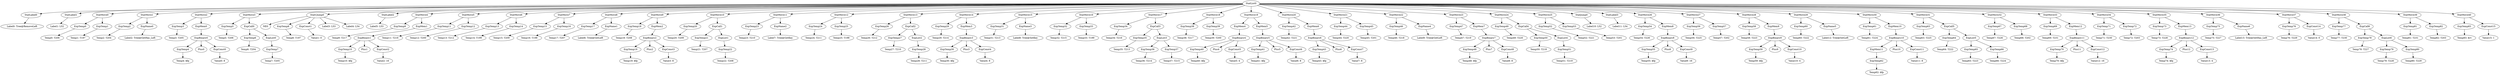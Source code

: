 digraph {
	ordering = out;
	ExpConst15 -> "Value15: 1";
	StatMove39 -> ExpTemp81;
	StatMove39 -> ExpTemp82;
	ExpTemp78 -> "Temp78: T227";
	StatMove38 -> ExpTemp77;
	StatMove38 -> ExpCall6;
	ExpTemp77 -> "Temp77: T230";
	ExpConst14 -> "Value14: 0";
	ExpName6 -> "Label13: Tree@SetHas_Left";
	ExpConst13 -> "Value13: 4";
	StatMove34 -> ExpTemp71;
	StatMove34 -> ExpTemp72;
	ExpTemp71 -> "Temp71: T230";
	ExpConst12 -> "Value12: 16";
	ExpTemp70 -> "Temp70: $fp";
	StatMove33 -> ExpTemp69;
	StatMove33 -> ExpMem12;
	ExpTemp69 -> "Temp69: T231";
	ExpTemp68 -> "Temp68: T202";
	StatMove32 -> ExpTemp67;
	StatMove32 -> ExpTemp68;
	ExpTemp66 -> "Temp66: T224";
	ExpList5 -> ExpTemp65;
	ExpList5 -> ExpTemp66;
	ExpCall5 -> ExpTemp64;
	ExpCall5 -> ExpList5;
	ExpTemp64 -> "Temp64: T222";
	ExpTemp63 -> "Temp63: T225";
	ExpBinary10 -> ExpMem11;
	ExpBinary10 -> Plus10;
	ExpBinary10 -> ExpConst11;
	ExpMem13 -> ExpBinary12;
	ExpTemp62 -> "Temp62: $fp";
	StatMove30 -> ExpTemp61;
	StatMove30 -> ExpMem10;
	ExpTemp61 -> "Temp61: T224";
	ExpBinary12 -> ExpTemp74;
	ExpBinary12 -> Plus12;
	ExpBinary12 -> ExpConst13;
	ExpName5 -> "Label12: Tree@SetLeft";
	ExpTemp57 -> "Temp57: T202";
	ExpTemp67 -> "Temp67: T226";
	ExpTemp56 -> "Temp56: T225";
	ExpMem8 -> ExpBinary8;
	ExpBinary8 -> ExpTemp55;
	ExpBinary8 -> Plus8;
	ExpBinary8 -> ExpConst9;
	StatMove40 -> ExpTemp83;
	StatMove40 -> ExpConst15;
	ExpTemp55 -> "Temp55: $fp";
	ExpTemp52 -> "Temp52: T221";
	StatMove35 -> ExpTemp73;
	StatMove35 -> ExpMem13;
	ExpTemp50 -> "Temp50: T218";
	ExpBinary9 -> ExpTemp59;
	ExpBinary9 -> Plus9;
	ExpBinary9 -> ExpConst10;
	ExpBinary7 -> ExpTemp48;
	ExpBinary7 -> Plus7;
	ExpBinary7 -> ExpConst8;
	ExpName4 -> "Label9: Tree@GetLeft";
	ExpTemp60 -> "Temp60: T222";
	ExpTemp46 -> "Temp46: T218";
	StatMove21 -> ExpTemp44;
	StatMove21 -> ExpTemp45;
	StatJump0 -> "Label10: L52";
	ExpTemp44 -> "Temp44: T220";
	ExpTemp72 -> "Temp72: T203";
	ExpMem6 -> ExpBinary6;
	StatMove24 -> ExpTemp49;
	StatMove24 -> ExpCall4;
	ExpBinary6 -> ExpTemp43;
	ExpBinary6 -> Plus6;
	ExpBinary6 -> ExpConst7;
	StatMove20 -> ExpTemp42;
	StatMove20 -> ExpMem6;
	StatMove25 -> ExpTemp52;
	StatMove25 -> ExpTemp53;
	ExpTemp42 -> "Temp42: T221";
	ExpMem5 -> ExpBinary5;
	ExpConst6 -> "Value6: 8";
	ExpTemp54 -> "Temp54: T226";
	StatMove2 -> ExpTemp3;
	StatMove2 -> ExpMem0;
	ExpName1 -> "Label6: Tree@GetLeft";
	ExpTemp59 -> "Temp59: $fp";
	StatMove8 -> ExpTemp17;
	StatMove8 -> ExpName1;
	StatMove0 -> ExpTemp0;
	StatMove0 -> ExpTemp1;
	ExpTemp32 -> "Temp32: T215";
	StatMove22 -> ExpTemp46;
	StatMove22 -> ExpName4;
	StatMove6 -> ExpTemp13;
	StatMove6 -> ExpTemp14;
	ExpTemp79 -> "Temp79: T228";
	ExpTemp73 -> "Temp73: T228";
	ExpTemp6 -> "Temp6: T204";
	ExpTemp16 -> "Temp16: T198";
	ExpTemp13 -> "Temp13: T212";
	StatMove26 -> ExpTemp54;
	StatMove26 -> ExpMem8;
	ExpTemp48 -> "Temp48: $fp";
	StatMove9 -> ExpTemp18;
	StatMove9 -> ExpMem2;
	ExpMem1 -> ExpBinary1;
	ExpTemp34 -> "Temp34: T216";
	ExpConst2 -> "Value2: 16";
	StatMove31 -> ExpTemp63;
	StatMove31 -> ExpCall5;
	ExpConst10 -> "Value10: 4";
	ExpBinary1 -> ExpTemp10;
	ExpBinary1 -> Plus1;
	ExpBinary1 -> ExpConst2;
	ExpCall3 -> ExpTemp35;
	ExpCall3 -> ExpList3;
	ExpCall4 -> ExpTemp50;
	ExpCall4 -> ExpList4;
	ExpTemp9 -> "Temp9: T217";
	ExpList6 -> ExpTemp79;
	ExpList6 -> ExpTemp80;
	ExpTemp45 -> "Temp45: T201";
	ExpConst1 -> "Value1: 0";
	ExpTemp3 -> "Temp3: T205";
	ExpCall6 -> ExpTemp78;
	ExpCall6 -> ExpList6;
	ExpMem10 -> ExpBinary10;
	ExpTemp10 -> "Temp10: $fp";
	ExpTemp51 -> "Temp51: T219";
	ExpTemp2 -> "Temp2: T204";
	ExpTemp19 -> "Temp19: $fp";
	StatLabel0 -> "Label0: Tree@RemoveLeft";
	ExpBinary2 -> ExpTemp19;
	ExpBinary2 -> Plus2;
	ExpBinary2 -> ExpConst3;
	ExpConst11 -> "Value11: 8";
	StatList0 -> StatLabel0;
	StatList0 -> StatLabel1;
	StatList0 -> StatMove0;
	StatList0 -> StatMove1;
	StatList0 -> StatMove2;
	StatList0 -> StatMove3;
	StatList0 -> StatCJump0;
	StatList0 -> StatLabel2;
	StatList0 -> StatMove4;
	StatList0 -> StatMove5;
	StatList0 -> StatMove6;
	StatList0 -> StatMove7;
	StatList0 -> StatMove8;
	StatList0 -> StatMove9;
	StatList0 -> StatMove10;
	StatList0 -> StatMove11;
	StatList0 -> StatMove12;
	StatList0 -> StatMove13;
	StatList0 -> StatMove14;
	StatList0 -> StatMove15;
	StatList0 -> StatMove16;
	StatList0 -> StatMove17;
	StatList0 -> StatMove18;
	StatList0 -> StatMove19;
	StatList0 -> StatMove20;
	StatList0 -> StatMove21;
	StatList0 -> StatMove22;
	StatList0 -> StatMove23;
	StatList0 -> StatMove24;
	StatList0 -> StatMove25;
	StatList0 -> StatJump0;
	StatList0 -> StatLabel3;
	StatList0 -> StatMove26;
	StatList0 -> StatMove27;
	StatList0 -> StatMove28;
	StatList0 -> StatMove29;
	StatList0 -> StatMove30;
	StatList0 -> StatMove31;
	StatList0 -> StatMove32;
	StatList0 -> StatMove33;
	StatList0 -> StatMove34;
	StatList0 -> StatMove35;
	StatList0 -> StatMove36;
	StatList0 -> StatMove37;
	StatList0 -> StatMove38;
	StatList0 -> StatMove39;
	StatList0 -> StatMove40;
	ExpTemp0 -> "Temp0: T206";
	ExpTemp7 -> "Temp7: T205";
	ExpTemp4 -> "Temp4: $fp";
	ExpTemp83 -> "Temp83: $rv";
	ExpTemp53 -> "Temp53: T201";
	ExpTemp21 -> "Temp21: T207";
	StatLabel1 -> "Label1: L52";
	ExpCall0 -> ExpTemp6;
	ExpCall0 -> ExpList0;
	StatMove14 -> ExpTemp29;
	StatMove14 -> ExpMem3;
	ExpTemp74 -> "Temp74: $fp";
	StatMove23 -> ExpTemp47;
	StatMove23 -> ExpMem7;
	ExpTemp12 -> "Temp12: T200";
	ExpBinary0 -> ExpTemp4;
	ExpBinary0 -> Plus0;
	ExpBinary0 -> ExpConst0;
	ExpMem9 -> ExpBinary9;
	ExpTemp17 -> "Temp17: T207";
	ExpTemp23 -> "Temp23: T210";
	ExpTemp18 -> "Temp18: T208";
	ExpTemp8 -> "Temp8: T197";
	ExpConst7 -> "Value7: 8";
	ExpTemp31 -> "Temp31: T213";
	ExpConst0 -> "Value0: 8";
	ExpMem2 -> ExpBinary2;
	ExpTemp33 -> "Temp33: T199";
	StatMove7 -> ExpTemp15;
	StatMove7 -> ExpTemp16;
	StatMove27 -> ExpTemp56;
	StatMove27 -> ExpTemp57;
	ExpConst9 -> "Value9: 16";
	StatMove5 -> ExpTemp11;
	StatMove5 -> ExpTemp12;
	StatLabel2 -> "Label5: L53";
	StatMove4 -> ExpTemp9;
	StatMove4 -> ExpMem1;
	ExpMem0 -> ExpBinary0;
	ExpTemp75 -> "Temp75: T227";
	StatMove12 -> ExpTemp24;
	StatMove12 -> ExpTemp25;
	ExpTemp14 -> "Temp14: T199";
	ExpTemp82 -> "Temp82: T203";
	ExpTemp15 -> "Temp15: T209";
	StatMove19 -> ExpMem4;
	StatMove19 -> ExpMem5;
	ExpTemp28 -> "Temp28: T211";
	ExpTemp5 -> "Temp5: T206";
	ExpTemp11 -> "Temp11: T216";
	StatLabel3 -> "Label11: L54";
	ExpMem7 -> ExpBinary7;
	ExpBinary3 -> ExpTemp30;
	ExpBinary3 -> Plus3;
	ExpBinary3 -> ExpConst4;
	StatMove15 -> ExpTemp31;
	StatMove15 -> ExpName3;
	StatMove3 -> ExpTemp5;
	StatMove3 -> ExpCall0;
	ExpTemp76 -> "Temp76: T229";
	ExpList0 -> ExpTemp7;
	ExpTemp81 -> "Temp81: T231";
	StatCJump0 -> NE0;
	StatCJump0 -> ExpTemp8;
	StatCJump0 -> ExpConst1;
	StatCJump0 -> "Label3: L53";
	StatCJump0 -> "Label4: L54";
	StatMove1 -> ExpTemp2;
	StatMove1 -> ExpName0;
	ExpConst3 -> "Value3: 8";
	ExpTemp30 -> "Temp30: $fp";
	ExpConst8 -> "Value8: 8";
	ExpName0 -> "Label2: Tree@GetHas_Left";
	ExpTemp20 -> "Temp20: T209";
	StatMove10 -> ExpTemp20;
	StatMove10 -> ExpCall1;
	ExpTemp47 -> "Temp47: T219";
	ExpCall2 -> ExpTemp27;
	ExpCall2 -> ExpList2;
	ExpCall1 -> ExpTemp21;
	ExpCall1 -> ExpList1;
	ExpMem11 -> ExpTemp62;
	StatMove11 -> ExpTemp23;
	StatMove11 -> ExpName2;
	ExpTemp58 -> "Temp58: T223";
	ExpName2 -> "Label7: Tree@GetKey";
	ExpTemp24 -> "Temp24: T211";
	ExpTemp25 -> "Temp25: T198";
	StatMove13 -> ExpTemp26;
	StatMove13 -> ExpCall2;
	ExpList4 -> ExpTemp51;
	ExpTemp27 -> "Temp27: T210";
	ExpTemp22 -> "Temp22: T208";
	ExpList2 -> ExpTemp28;
	ExpTemp29 -> "Temp29: T214";
	ExpConst4 -> "Value4: 8";
	ExpMem3 -> ExpBinary3;
	ExpTemp37 -> "Temp37: T215";
	StatMove28 -> ExpTemp58;
	StatMove28 -> ExpMem9;
	ExpName3 -> "Label8: Tree@SetKey";
	ExpMem12 -> ExpBinary11;
	ExpTemp49 -> "Temp49: T220";
	StatMove16 -> ExpTemp32;
	StatMove16 -> ExpTemp33;
	StatMove17 -> ExpTemp34;
	StatMove17 -> ExpCall3;
	ExpTemp65 -> "Temp65: T223";
	StatMove29 -> ExpTemp60;
	StatMove29 -> ExpName5;
	ExpList1 -> ExpTemp22;
	ExpBinary4 -> ExpTemp40;
	ExpBinary4 -> Plus4;
	ExpBinary4 -> ExpConst5;
	ExpTemp1 -> "Temp1: T197";
	ExpTemp35 -> "Temp35: T213";
	ExpTemp36 -> "Temp36: T214";
	StatMove36 -> ExpTemp75;
	StatMove36 -> ExpName6;
	ExpTemp40 -> "Temp40: $fp";
	ExpList3 -> ExpTemp36;
	ExpList3 -> ExpTemp37;
	ExpTemp38 -> "Temp38: T217";
	StatMove37 -> ExpTemp76;
	StatMove37 -> ExpConst14;
	StatMove18 -> ExpTemp38;
	StatMove18 -> ExpTemp39;
	ExpTemp80 -> "Temp80: T229";
	ExpConst5 -> "Value5: 4";
	ExpTemp39 -> "Temp39: T200";
	ExpTemp43 -> "Temp43: $fp";
	ExpBinary5 -> ExpTemp41;
	ExpBinary5 -> Plus5;
	ExpBinary5 -> ExpConst6;
	ExpBinary11 -> ExpTemp70;
	ExpBinary11 -> Plus11;
	ExpBinary11 -> ExpConst12;
	ExpMem4 -> ExpBinary4;
	ExpTemp26 -> "Temp26: T212";
	ExpTemp41 -> "Temp41: $fp";
}

